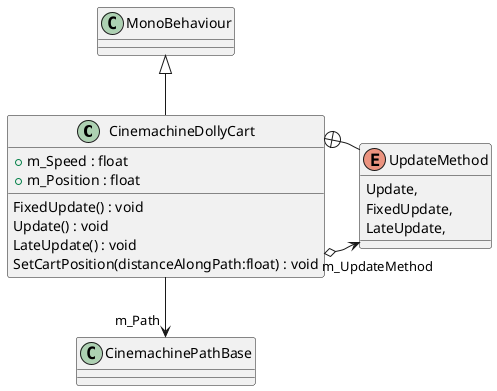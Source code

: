 @startuml
class CinemachineDollyCart {
    + m_Speed : float
    + m_Position : float
    FixedUpdate() : void
    Update() : void
    LateUpdate() : void
    SetCartPosition(distanceAlongPath:float) : void
}
enum UpdateMethod {
    Update,
    FixedUpdate,
    LateUpdate,
}
MonoBehaviour <|-- CinemachineDollyCart
CinemachineDollyCart --> "m_Path" CinemachinePathBase
CinemachineDollyCart o-> "m_UpdateMethod" UpdateMethod
CinemachineDollyCart +-- UpdateMethod
@enduml
